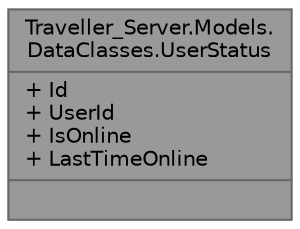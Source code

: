 digraph "Traveller_Server.Models.DataClasses.UserStatus"
{
 // LATEX_PDF_SIZE
  bgcolor="transparent";
  edge [fontname=Helvetica,fontsize=10,labelfontname=Helvetica,labelfontsize=10];
  node [fontname=Helvetica,fontsize=10,shape=box,height=0.2,width=0.4];
  Node1 [shape=record,label="{Traveller_Server.Models.\lDataClasses.UserStatus\n|+ Id\l+ UserId\l+ IsOnline\l+ LastTimeOnline\l|}",height=0.2,width=0.4,color="gray40", fillcolor="grey60", style="filled", fontcolor="black",tooltip="Data class of user status. Represents the status of a user."];
}
